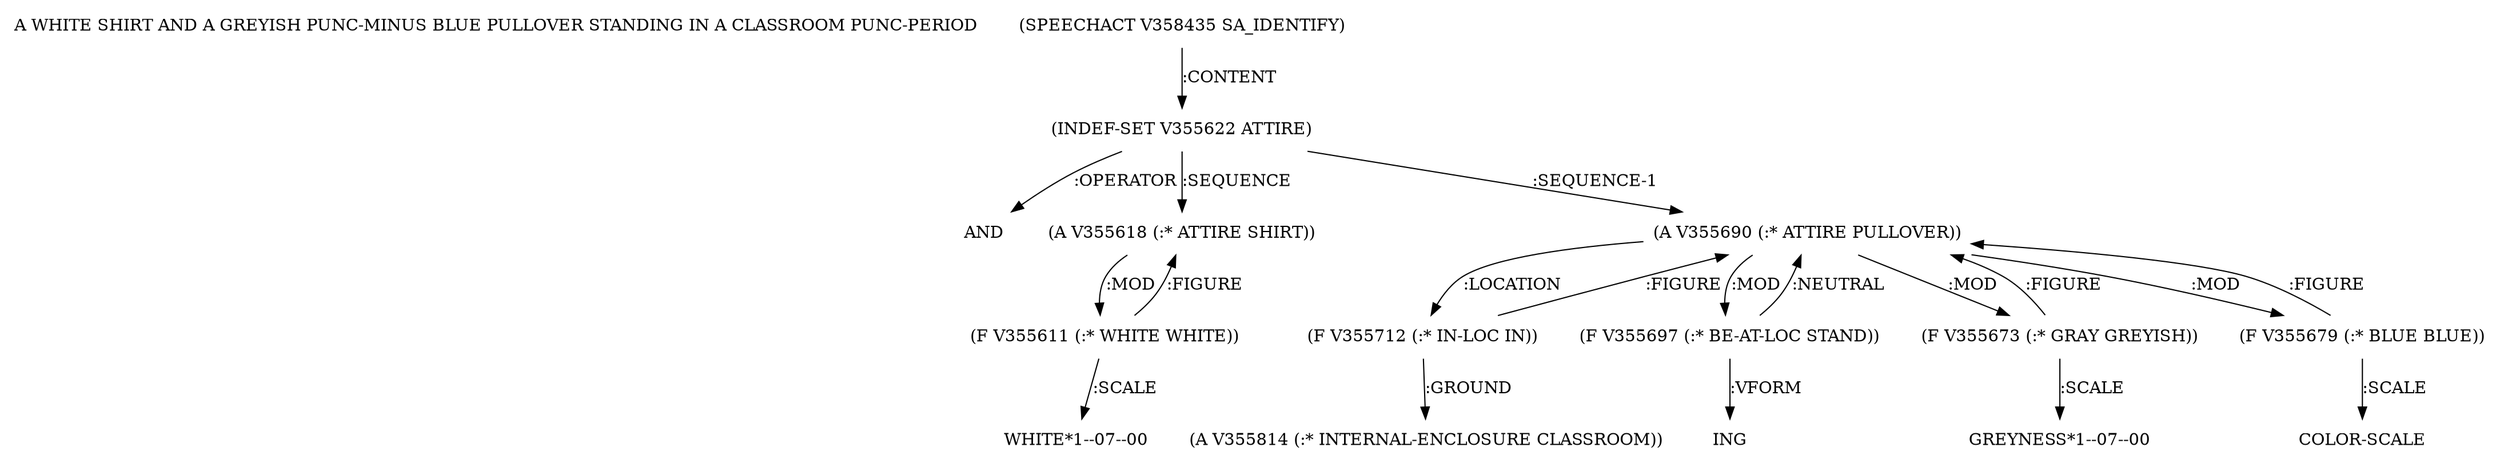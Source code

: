 digraph Terms {
  node [shape=none]
  "A WHITE SHIRT AND A GREYISH PUNC-MINUS BLUE PULLOVER STANDING IN A CLASSROOM PUNC-PERIOD"
  "V358435" [label="(SPEECHACT V358435 SA_IDENTIFY)"]
  "V358435" -> "V355622" [label=":CONTENT"]
  "V355622" [label="(INDEF-SET V355622 ATTIRE)"]
  "V355622" -> "NT363757" [label=":OPERATOR"]
  "NT363757" [label="AND"]
  "V355622" -> "V355618" [label=":SEQUENCE"]
  "V355622" -> "V355690" [label=":SEQUENCE-1"]
  "V355618" [label="(A V355618 (:* ATTIRE SHIRT))"]
  "V355618" -> "V355611" [label=":MOD"]
  "V355611" [label="(F V355611 (:* WHITE WHITE))"]
  "V355611" -> "V355618" [label=":FIGURE"]
  "V355611" -> "NT363758" [label=":SCALE"]
  "NT363758" [label="WHITE*1--07--00"]
  "V355690" [label="(A V355690 (:* ATTIRE PULLOVER))"]
  "V355690" -> "V355712" [label=":LOCATION"]
  "V355690" -> "V355697" [label=":MOD"]
  "V355690" -> "V355673" [label=":MOD"]
  "V355690" -> "V355679" [label=":MOD"]
  "V355673" [label="(F V355673 (:* GRAY GREYISH))"]
  "V355673" -> "V355690" [label=":FIGURE"]
  "V355673" -> "NT363759" [label=":SCALE"]
  "NT363759" [label="GREYNESS*1--07--00"]
  "V355679" [label="(F V355679 (:* BLUE BLUE))"]
  "V355679" -> "V355690" [label=":FIGURE"]
  "V355679" -> "NT363760" [label=":SCALE"]
  "NT363760" [label="COLOR-SCALE"]
  "V355697" [label="(F V355697 (:* BE-AT-LOC STAND))"]
  "V355697" -> "V355690" [label=":NEUTRAL"]
  "V355697" -> "NT363761" [label=":VFORM"]
  "NT363761" [label="ING"]
  "V355712" [label="(F V355712 (:* IN-LOC IN))"]
  "V355712" -> "V355814" [label=":GROUND"]
  "V355712" -> "V355690" [label=":FIGURE"]
  "V355814" [label="(A V355814 (:* INTERNAL-ENCLOSURE CLASSROOM))"]
}
